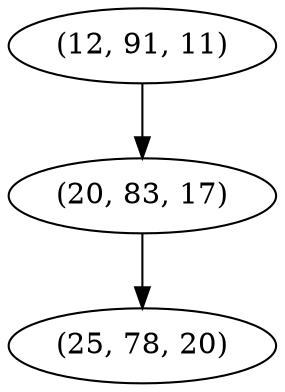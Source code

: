 digraph tree {
    "(12, 91, 11)";
    "(20, 83, 17)";
    "(25, 78, 20)";
    "(12, 91, 11)" -> "(20, 83, 17)";
    "(20, 83, 17)" -> "(25, 78, 20)";
}
